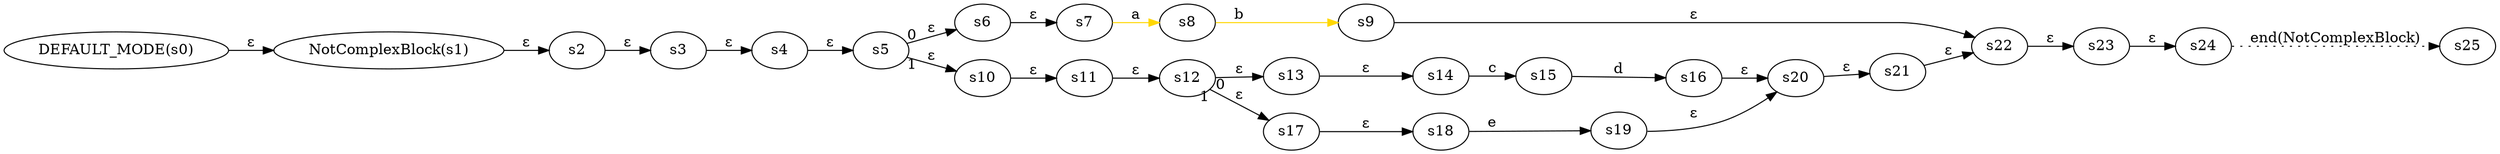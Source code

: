 digraph ATN {
  rankdir=LR;

  "DEFAULT_MODE(s0)" -> "NotComplexBlock(s1)" [label=ε]
  "NotComplexBlock(s1)" -> s2 [label=ε]
  s2 -> s3 [label=ε]
  s3 -> s4 [label=ε]
  s4 -> s5 [label=ε]
  s5 -> s6 [label=ε taillabel=0]
  s6 -> s7 [label=ε]
  s7 -> s8 [label=a color=gold]
  s8 -> s9 [label=b color=gold]
  s9 -> s22 [label=ε]
  s22 -> s23 [label=ε]
  s23 -> s24 [label=ε]
  s24 -> s25 [label="end(NotComplexBlock)" style=dotted]
  s5 -> s10 [label=ε taillabel=1]
  s10 -> s11 [label=ε]
  s11 -> s12 [label=ε]
  s12 -> s13 [label=ε taillabel=0]
  s13 -> s14 [label=ε]
  s14 -> s15 [label=c]
  s15 -> s16 [label=d]
  s16 -> s20 [label=ε]
  s20 -> s21 [label=ε]
  s21 -> s22 [label=ε]
  s12 -> s17 [label=ε taillabel=1]
  s17 -> s18 [label=ε]
  s18 -> s19 [label=e]
  s19 -> s20 [label=ε]
}